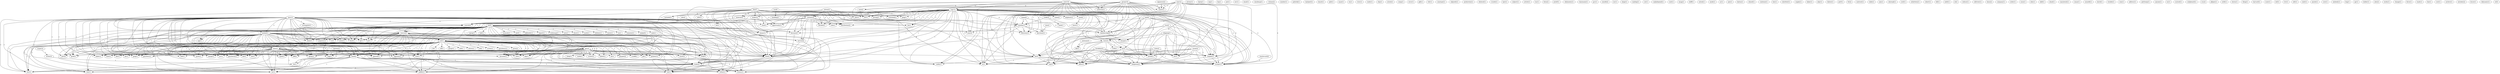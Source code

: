 digraph G {
  disk [ label="disk(7)" ];
  play [ label="play(1)" ];
  included [ label="included(1)" ];
  material [ label="material(3)" ];
  pricing [ label="pricing(1)" ];
  makes [ label="makes(2)" ];
  opportunity [ label="opportunity(1)" ];
  contained [ label="contained(1)" ];
  contains [ label="contains(2)" ];
  code [ label="code(1)" ];
  member [ label="member(7)" ];
  distribution [ label="distribution(2)" ];
  plug [ label="plug(1)" ];
  total [ label="total(1)" ];
  needed [ label="needed(1)" ];
  decided [ label="decided(1)" ];
  contrib [ label="contrib(4)" ];
  become [ label="become(2)" ];
  source [ label="source(4)" ];
  service [ label="service(2)" ];
  means [ label="means(1)" ];
  make [ label="make(2)" ];
  sells [ label="sells(1)" ];
  find [ label="find(4)" ];
  set [ label="set(1)" ];
  lot [ label="lot(1)" ];
  jeremy [ label="jeremy(1)" ];
  fgrep [ label="fgrep(1)" ];
  exp [ label="exp(1)" ];
  faq [ label="faq(1)" ];
  put [ label="put(1)" ];
  xev [ label="xev(1)" ];
  email [ label="email(1)" ];
  xmodmap [ label="xmodmap(1)" ];
  volume [ label="volume(2)" ];
  number [ label="number(1)" ];
  pathchk [ label="pathchk(1)" ];
  taintperl [ label="taintperl(1)" ];
  beach [ label="beach(1)" ];
  split [ label="split(1)" ];
  maze [ label="maze(1)" ];
  sug [ label="sug(2)" ];
  card [ label="card(3)" ];
  value [ label="value(2)" ];
  voice [ label="voice(3)" ];
  fax [ label="fax(3)" ];
  caddy [ label="caddy(1)" ];
  membership [ label="membership(5)" ];
  install [ label="install(1)" ];
  etc [ label="etc(1)" ];
  compile [ label="compile(1)" ];
  st [ label="st(1)" ];
  emphasis [ label="emphasis(1)" ];
  purchase [ label="purchase(1)" ];
  org [ label="org(3)" ];
  telephone [ label="telephone(2)" ];
  year [ label="year(2)" ];
  accepts [ label="accepts(1)" ];
  rm [ label="rm(1)" ];
  virec [ label="virec(1)" ];
  rmdir [ label="rmdir(1)" ];
  ship [ label="ship(1)" ];
  basis [ label="basis(1)" ];
  xclock [ label="xclock(1)" ];
  comp [ label="comp(1)" ];
  error [ label="error(1)" ];
  gdb [ label="gdb(1)" ];
  vdir [ label="vdir(1)" ];
  constype [ label="constype(1)" ];
  xdpyinfo [ label="xdpyinfo(1)" ];
  production [ label="production(1)" ];
  xfontsel [ label="xfontsel(1)" ];
  rcsinfo [ label="rcsinfo(1)" ];
  tput [ label="tput(1)" ];
  subject [ label="subject(1)" ];
  article [ label="article(1)" ];
  tac [ label="tac(1)" ];
  form [ label="form(2)" ];
  printf [ label="printf(1)" ];
  eliminates [ label="eliminates(1)" ];
  basename [ label="basename(1)" ];
  gcc [ label="gcc(1)" ];
  cut [ label="cut(1)" ];
  ref [ label="ref(1)" ];
  gnugo [ label="gnugo(1)" ];
  sed [ label="sed(1)" ];
  return [ label="return(1)" ];
  ld [ label="ld(2)" ];
  screen [ label="screen(1)" ];
  gnuchessr [ label="gnuchessr(1)" ];
  id [ label="id(1)" ];
  gnu [ label="gnu(3)" ];
  sleep [ label="sleep(1)" ];
  ranlib [ label="ranlib(1)" ];
  rcstest [ label="rcstest(1)" ];
  indent [ label="indent(1)" ];
  mt [ label="mt(1)" ];
  gnuplot [ label="gnuplot(2)" ];
  rcsdiff [ label="rcsdiff(1)" ];
  price [ label="price(2)" ];
  printenv [ label="printenv(1)" ];
  time [ label="time(1)" ];
  touch [ label="touch(1)" ];
  date [ label="date(3)" ];
  fold [ label="fold(1)" ];
  nm [ label="nm(1)" ];
  flex [ label="flex(1)" ];
  merge [ label="merge(1)" ];
  dir [ label="dir(1)" ];
  mv [ label="mv(1)" ];
  gnuchessn [ label="gnuchessn(1)" ];
  paste [ label="paste(1)" ];
  mkdir [ label="mkdir(1)" ];
  tee [ label="tee(1)" ];
  rlog [ label="rlog(1)" ];
  gnuchess [ label="gnuchess(1)" ];
  gawk [ label="gawk(1)" ];
  rmt [ label="rmt(1)" ];
  perl [ label="perl(2)" ];
  strip [ label="strip(1)" ];
  ispell [ label="ispell(1)" ];
  diff [ label="diff(2)" ];
  logname [ label="logname(1)" ];
  sum [ label="sum(1)" ];
  egrep [ label="egrep(1)" ];
  head [ label="head(2)" ];
  ginstall [ label="ginstall(1)" ];
  grep [ label="grep(1)" ];
  ph [ label="ph(1)" ];
  size [ label="size(1)" ];
  xchess [ label="xchess(1)" ];
  mkfifo [ label="mkfifo(1)" ];
  dirname [ label="dirname(1)" ];
  dep [ label="dep(1)" ];
  refont [ label="refont(1)" ];
  test [ label="test(1)" ];
  tail [ label="tail(1)" ];
  tar [ label="tar(1)" ];
  xmulib [ label="xmulib(2)" ];
  inc [ label="inc(1)" ];
  xlogo [ label="xlogo(1)" ];
  mailing [ label="mailing(1)" ];
  cat [ label="cat(1)" ];
  shipping [ label="shipping(1)" ];
  makedepend [ label="makedepend(1)" ];
  mail [ label="mail(2)" ];
  xset [ label="xset(1)" ];
  xmag [ label="xmag(1)" ];
  xbiff [ label="xbiff(1)" ];
  cdrom [ label="cdrom(2)" ];
  oclock [ label="oclock(1)" ];
  credit [ label="credit(3)" ];
  bank [ label="bank(1)" ];
  edu [ label="edu(2)" ];
  mode [ label="mode(1)" ];
  ar [ label="ar(1)" ];
  cpio [ label="cpio(1)" ];
  bmtoa [ label="bmtoa(1)" ];
  chmod [ label="chmod(1)" ];
  continue [ label="continue(1)" ];
  box [ label="box(1)" ];
  showfont [ label="showfont(1)" ];
  supply [ label="supply(1)" ];
  name [ label="name(4)" ];
  directory [ label="directory(1)" ];
  linker [ label="linker(1)" ];
  xdpr [ label="xdpr(1)" ];
  failure [ label="failure(1)" ];
  perf [ label="perf(1)" ];
  fwi [ label="fwi(2)" ];
  xsetroot [ label="xsetroot(1)" ];
  table [ label="table(1)" ];
  suite [ label="suite(2)" ];
  office [ label="office(1)" ];
  aim [ label="aim(1)" ];
  showrgb [ label="showrgb(1)" ];
  xwd [ label="xwd(1)" ];
  orderform [ label="orderform(1)" ];
  troll [ label="troll(2)" ];
  ma [ label="ma(3)" ];
  life [ label="life(1)" ];
  robert [ label="robert(1)" ];
  bill [ label="bill(1)" ];
  user [ label="user(10)" ];
  authorize [ label="authorize(1)" ];
  wish [ label="wish(2)" ];
  charge [ label="charge(1)" ];
  renew [ label="renew(1)" ];
  sug [ label="sug(13)" ];
  list [ label="list(1)" ];
  xedit [ label="xedit(1)" ];
  nl [ label="nl(2)" ];
  reduce [ label="reduce(1)" ];
  group [ label="group(10)" ];
  visa [ label="visa(2)" ];
  xditview [ label="xditview(1)" ];
  lxmu [ label="lxmu(2)" ];
  sparc [ label="sparc(1)" ];
  accomplish [ label="accomplish(1)" ];
  cpp [ label="cpp(1)" ];
  compress [ label="compress(1)" ];
  bash [ label="bash(1)" ];
  pr [ label="pr(1)" ];
  cut [ label="cut(1)" ];
  cp [ label="cp(1)" ];
  comm [ label="comm(1)" ];
  bison [ label="bison(1)" ];
  co [ label="co(1)" ];
  company [ label="company(1)" ];
  order [ label="order(1)" ];
  xsun [ label="xsun(1)" ];
  xdm [ label="xdm(1)" ];
  xkill [ label="xkill(1)" ];
  xload [ label="xload(1)" ];
  macintosh [ label="macintosh(1)" ];
  xman [ label="xman(1)" ];
  xcmsdb [ label="xcmsdb(1)" ];
  david [ label="david(1)" ];
  trouble [ label="trouble(1)" ];
  com [ label="com(1)" ];
  address [ label="address(1)" ];
  perfcomp [ label="perfcomp(1)" ];
  anyone [ label="anyone(1)" ];
  iso [ label="iso(1)" ];
  xcutsel [ label="xcutsel(1)" ];
  street [ label="street(2)" ];
  xclipboard [ label="xclipboard(1)" ];
  uva [ label="uva(2)" ];
  plbpex [ label="plbpex(1)" ];
  xrdb [ label="xrdb(1)" ];
  xterm [ label="xterm(1)" ];
  thing [ label="thing(1)" ];
  harvard [ label="harvard(1)" ];
  xcalc [ label="xcalc(1)" ];
  brookline [ label="brookline(3)" ];
  rom [ label="rom(2)" ];
  intl [ label="intl(1)" ];
  sun [ label="sun(12)" ];
  trw [ label="trw(1)" ];
  edit [ label="edit(1)" ];
  xinit [ label="xinit(1)" ];
  puzzle [ label="puzzle(1)" ];
  mb [ label="mb(5)" ];
  xconsole [ label="xconsole(1)" ];
  mit [ label="mit(5)" ];
  mkfontdir [ label="mkfontdir(1)" ];
  export [ label="export(1)" ];
  xstdcmap [ label="xstdcmap(1)" ];
  auto [ label="auto(1)" ];
  xhost [ label="xhost(1)" ];
  xauth [ label="xauth(1)" ];
  xlsfonts [ label="xlsfonts(1)" ];
  startx [ label="startx(1)" ];
  ico [ label="ico(1)" ];
  xcmstest [ label="xcmstest(1)" ];
  xmkmf [ label="xmkmf(1)" ];
  xmh [ label="xmh(1)" ];
  xprop [ label="xprop(1)" ];
  ball [ label="ball(1)" ];
  core [ label="core(1)" ];
  epstein [ label="epstein(2)" ];
  cfa [ label="cfa(1)" ];
  meleedy [ label="meleedy(1)" ];
  bug [ label="bug(1)" ];
  apr [ label="apr(1)" ];
  mastercard [ label="mastercard(2)" ];
  holder [ label="holder(1)" ];
  alex [ label="alex(2)" ];
  works [ label="works(1)" ];
  signature [ label="signature(2)" ];
  beacon [ label="beacon(2)" ];
  change [ label="change(1)" ];
  casper [ label="casper(3)" ];
  writes [ label="writes(3)" ];
  force [ label="force(1)" ];
  reads [ label="reads(1)" ];
  line [ label="line(1)" ];
  cost [ label="cost(1)" ];
  archive [ label="archive(1)" ];
  includes [ label="includes(2)" ];
  newman [ label="newman(3)" ];
  bruce [ label="bruce(1)" ];
  usa [ label="usa(8)" ];
  handling [ label="handling(1)" ];
  bdynamic [ label="bdynamic(1)" ];
  cd [ label="cd(3)" ];
  disk -> play [ label="1" ];
  disk -> included [ label="2" ];
  disk -> material [ label="2" ];
  disk -> pricing [ label="2" ];
  disk -> makes [ label="2" ];
  disk -> opportunity [ label="2" ];
  disk -> contained [ label="1" ];
  disk -> contains [ label="3" ];
  disk -> code [ label="2" ];
  disk -> member [ label="2" ];
  disk -> distribution [ label="1" ];
  disk -> plug [ label="1" ];
  disk -> total [ label="1" ];
  disk -> needed [ label="1" ];
  disk -> decided [ label="2" ];
  disk -> contrib [ label="2" ];
  disk -> become [ label="2" ];
  disk -> source [ label="2" ];
  disk -> service [ label="2" ];
  disk -> means [ label="1" ];
  disk -> make [ label="2" ];
  disk -> sells [ label="1" ];
  disk -> find [ label="2" ];
  disk -> set [ label="1" ];
  disk -> lot [ label="2" ];
  sug -> play [ label="1" ];
  sug -> card [ label="3" ];
  sug -> included [ label="1" ];
  sug -> material [ label="1" ];
  sug -> pricing [ label="1" ];
  sug -> value [ label="1" ];
  sug -> makes [ label="1" ];
  sug -> opportunity [ label="1" ];
  sug -> contained [ label="1" ];
  sug -> contains [ label="2" ];
  sug -> code [ label="1" ];
  sug -> voice [ label="1" ];
  sug -> member [ label="6" ];
  sug -> distribution [ label="1" ];
  sug -> plug [ label="1" ];
  sug -> fax [ label="3" ];
  sug -> total [ label="1" ];
  sug -> caddy [ label="2" ];
  sug -> membership [ label="3" ];
  sug -> decided [ label="1" ];
  sug -> install [ label="1" ];
  sug -> contrib [ label="1" ];
  sug -> become [ label="2" ];
  sug -> source [ label="1" ];
  sug -> etc [ label="1" ];
  sug -> service [ label="2" ];
  sug -> compile [ label="1" ];
  sug -> means [ label="1" ];
  sug -> st [ label="2" ];
  sug -> emphasis [ label="1" ];
  sug -> purchase [ label="1" ];
  sug -> org [ label="3" ];
  sug -> make [ label="1" ];
  sug -> telephone [ label="1" ];
  sug -> year [ label="1" ];
  sug -> accepts [ label="1" ];
  sug -> find [ label="1" ];
  sug -> lot [ label="1" ];
  card -> basis [ label="2" ];
  included -> contrib [ label="1" ];
  material -> distribution [ label="2" ];
  material -> contrib [ label="2" ];
  cut -> ref [ label="1" ];
  cut -> gnugo [ label="1" ];
  cut -> sed [ label="1" ];
  cut -> return [ label="1" ];
  cut -> ld [ label="1" ];
  cut -> screen [ label="1" ];
  cut -> gnuchessr [ label="1" ];
  cut -> id [ label="1" ];
  cut -> gnu [ label="1" ];
  cut -> sleep [ label="1" ];
  cut -> ranlib [ label="1" ];
  cut -> rcstest [ label="1" ];
  cut -> indent [ label="1" ];
  cut -> mt [ label="1" ];
  cut -> gnuplot [ label="1" ];
  cut -> rcsdiff [ label="1" ];
  cut -> price [ label="1" ];
  cut -> printenv [ label="1" ];
  cut -> time [ label="1" ];
  cut -> touch [ label="1" ];
  cut -> date [ label="1" ];
  cut -> fold [ label="1" ];
  cut -> nm [ label="1" ];
  cut -> flex [ label="1" ];
  cut -> merge [ label="1" ];
  cut -> dir [ label="1" ];
  cut -> mv [ label="1" ];
  cut -> gnuchessn [ label="1" ];
  cut -> paste [ label="1" ];
  cut -> mkdir [ label="1" ];
  cut -> tee [ label="1" ];
  cut -> rlog [ label="1" ];
  cut -> gnuchess [ label="1" ];
  cut -> gawk [ label="1" ];
  cut -> rmt [ label="1" ];
  cut -> perl [ label="1" ];
  cut -> strip [ label="1" ];
  cut -> ispell [ label="1" ];
  cut -> diff [ label="1" ];
  cut -> logname [ label="1" ];
  cut -> sum [ label="1" ];
  cut -> egrep [ label="1" ];
  cut -> head [ label="1" ];
  cut -> ginstall [ label="1" ];
  cut -> grep [ label="1" ];
  cut -> make [ label="1" ];
  cut -> ph [ label="1" ];
  cut -> size [ label="1" ];
  cut -> xchess [ label="1" ];
  cut -> mkfifo [ label="1" ];
  cut -> dirname [ label="1" ];
  cut -> dep [ label="1" ];
  cut -> refont [ label="1" ];
  cut -> test [ label="1" ];
  cut -> find [ label="1" ];
  cut -> tail [ label="1" ];
  cut -> tar [ label="1" ];
  shipping -> voice [ label="1" ];
  shipping -> fax [ label="1" ];
  shipping -> install [ label="1" ];
  shipping -> etc [ label="1" ];
  shipping -> compile [ label="1" ];
  shipping -> telephone [ label="1" ];
  shipping -> accepts [ label="1" ];
  makes -> opportunity [ label="1" ];
  makes -> become [ label="1" ];
  makes -> find [ label="1" ];
  mail -> voice [ label="1" ];
  mail -> member [ label="1" ];
  mail -> fax [ label="1" ];
  mail -> membership [ label="1" ];
  mail -> install [ label="1" ];
  mail -> etc [ label="1" ];
  mail -> compile [ label="1" ];
  mail -> accepts [ label="1" ];
  cdrom -> contains [ label="1" ];
  cdrom -> distribution [ label="1" ];
  cdrom -> fax [ label="1" ];
  cdrom -> total [ label="1" ];
  cdrom -> caddy [ label="1" ];
  cdrom -> contrib [ label="1" ];
  cdrom -> means [ label="1" ];
  cdrom -> st [ label="1" ];
  credit -> bank [ label="1" ];
  credit -> member [ label="1" ];
  credit -> membership [ label="1" ];
  edu -> contrib [ label="1" ];
  edu -> source [ label="1" ];
  gnu -> sleep [ label="1" ];
  gnu -> ranlib [ label="1" ];
  gnu -> rcstest [ label="1" ];
  gnu -> indent [ label="1" ];
  gnu -> mt [ label="1" ];
  gnu -> gnuplot [ label="1" ];
  gnu -> rcsdiff [ label="1" ];
  gnu -> printenv [ label="1" ];
  gnu -> fax [ label="1" ];
  gnu -> time [ label="1" ];
  gnu -> touch [ label="1" ];
  gnu -> nm [ label="1" ];
  gnu -> caddy [ label="1" ];
  gnu -> merge [ label="1" ];
  gnu -> mv [ label="1" ];
  gnu -> gnuchessn [ label="1" ];
  gnu -> paste [ label="1" ];
  gnu -> mkdir [ label="1" ];
  gnu -> tee [ label="1" ];
  gnu -> rlog [ label="1" ];
  gnu -> rmt [ label="1" ];
  gnu -> source [ label="1" ];
  gnu -> strip [ label="1" ];
  gnu -> ispell [ label="1" ];
  gnu -> logname [ label="1" ];
  gnu -> st [ label="1" ];
  gnu -> sum [ label="1" ];
  gnu -> head [ label="1" ];
  gnu -> make [ label="1" ];
  gnu -> ph [ label="1" ];
  gnu -> size [ label="1" ];
  gnu -> xchess [ label="1" ];
  gnu -> mkfifo [ label="1" ];
  gnu -> refont [ label="1" ];
  gnu -> test [ label="1" ];
  gnu -> tail [ label="1" ];
  gnu -> tar [ label="1" ];
  name -> member [ label="3" ];
  name -> membership [ label="2" ];
  name -> directory [ label="1" ];
  contains -> code [ label="1" ];
  contains -> member [ label="1" ];
  contains -> distribution [ label="1" ];
  contains -> total [ label="1" ];
  contains -> decided [ label="1" ];
  contains -> contrib [ label="1" ];
  contains -> become [ label="1" ];
  contains -> source [ label="1" ];
  contains -> service [ label="1" ];
  contains -> make [ label="1" ];
  contains -> find [ label="1" ];
  contains -> lot [ label="1" ];
  suite -> install [ label="1" ];
  suite -> etc [ label="1" ];
  suite -> compile [ label="1" ];
  suite -> org [ label="1" ];
  suite -> telephone [ label="1" ];
  suite -> office [ label="1" ];
  suite -> accepts [ label="1" ];
  voice -> fax [ label="1" ];
  voice -> troll [ label="1" ];
  voice -> ma [ label="1" ];
  voice -> org [ label="2" ];
  voice -> telephone [ label="1" ];
  voice -> office [ label="1" ];
  voice -> accepts [ label="1" ];
  voice -> life [ label="1" ];
  member -> membership [ label="3" ];
  member -> become [ label="2" ];
  member -> purchase [ label="1" ];
  member -> find [ label="1" ];
  member -> directory [ label="1" ];
  user -> fax [ label="3" ];
  user -> authorize [ label="1" ];
  user -> wish [ label="3" ];
  user -> caddy [ label="1" ];
  user -> membership [ label="2" ];
  user -> ma [ label="1" ];
  user -> install [ label="2" ];
  user -> etc [ label="2" ];
  user -> charge [ label="1" ];
  user -> compile [ label="2" ];
  user -> st [ label="1" ];
  user -> renew [ label="1" ];
  user -> org [ label="1" ];
  user -> sug [ label="1" ];
  user -> telephone [ label="2" ];
  user -> office [ label="1" ];
  user -> accepts [ label="2" ];
  user -> find [ label="1" ];
  user -> list [ label="1" ];
  user -> directory [ label="1" ];
  group -> fax [ label="3" ];
  group -> authorize [ label="1" ];
  group -> wish [ label="3" ];
  group -> caddy [ label="1" ];
  group -> membership [ label="2" ];
  group -> ma [ label="1" ];
  group -> install [ label="2" ];
  group -> etc [ label="2" ];
  group -> charge [ label="1" ];
  group -> compile [ label="2" ];
  group -> st [ label="1" ];
  group -> renew [ label="1" ];
  group -> org [ label="1" ];
  group -> sug [ label="1" ];
  group -> telephone [ label="2" ];
  group -> office [ label="1" ];
  group -> accepts [ label="2" ];
  group -> find [ label="1" ];
  group -> list [ label="1" ];
  group -> directory [ label="1" ];
  visa -> fax [ label="1" ];
  visa -> membership [ label="1" ];
  visa -> install [ label="1" ];
  visa -> etc [ label="1" ];
  visa -> compile [ label="1" ];
  visa -> accepts [ label="1" ];
  sparc -> printenv [ label="1" ];
  sparc -> total [ label="1" ];
  sparc -> needed [ label="2" ];
  sparc -> time [ label="1" ];
  sparc -> touch [ label="1" ];
  sparc -> date [ label="1" ];
  sparc -> fold [ label="1" ];
  sparc -> nm [ label="1" ];
  sparc -> flex [ label="1" ];
  sparc -> merge [ label="1" ];
  sparc -> dir [ label="1" ];
  sparc -> mv [ label="1" ];
  sparc -> accomplish [ label="1" ];
  sparc -> gnuchessn [ label="1" ];
  sparc -> paste [ label="1" ];
  sparc -> mkdir [ label="1" ];
  sparc -> tee [ label="1" ];
  sparc -> contrib [ label="1" ];
  sparc -> cpp [ label="1" ];
  sparc -> rlog [ label="1" ];
  sparc -> gnuchess [ label="1" ];
  sparc -> gawk [ label="1" ];
  sparc -> rmt [ label="1" ];
  sparc -> perl [ label="1" ];
  sparc -> strip [ label="1" ];
  sparc -> ispell [ label="1" ];
  sparc -> means [ label="1" ];
  sparc -> diff [ label="1" ];
  sparc -> logname [ label="1" ];
  sparc -> sum [ label="1" ];
  sparc -> compress [ label="1" ];
  sparc -> egrep [ label="1" ];
  sparc -> head [ label="1" ];
  sparc -> ginstall [ label="1" ];
  sparc -> grep [ label="1" ];
  sparc -> bash [ label="1" ];
  sparc -> make [ label="1" ];
  sparc -> ph [ label="1" ];
  sparc -> size [ label="1" ];
  sparc -> pr [ label="1" ];
  sparc -> xchess [ label="1" ];
  sparc -> cut [ label="1" ];
  sparc -> mkfifo [ label="1" ];
  sparc -> dirname [ label="1" ];
  sparc -> cp [ label="1" ];
  sparc -> comm [ label="1" ];
  sparc -> dep [ label="1" ];
  sparc -> refont [ label="1" ];
  sparc -> bison [ label="1" ];
  sparc -> test [ label="1" ];
  sparc -> co [ label="1" ];
  sparc -> find [ label="1" ];
  sparc -> tail [ label="1" ];
  sparc -> tar [ label="1" ];
  sparc -> set [ label="1" ];
  fax -> caddy [ label="1" ];
  fax -> st [ label="1" ];
  fax -> org [ label="1" ];
  fax -> telephone [ label="1" ];
  fax -> office [ label="1" ];
  fax -> accepts [ label="1" ];
  needed -> time [ label="1" ];
  needed -> touch [ label="1" ];
  needed -> date [ label="1" ];
  needed -> fold [ label="1" ];
  needed -> nm [ label="1" ];
  needed -> flex [ label="1" ];
  needed -> merge [ label="1" ];
  needed -> dir [ label="1" ];
  needed -> mv [ label="1" ];
  needed -> gnuchessn [ label="1" ];
  needed -> paste [ label="1" ];
  needed -> mkdir [ label="1" ];
  needed -> tee [ label="1" ];
  needed -> cpp [ label="1" ];
  needed -> rlog [ label="1" ];
  needed -> gnuchess [ label="1" ];
  needed -> gawk [ label="1" ];
  needed -> rmt [ label="1" ];
  needed -> perl [ label="1" ];
  needed -> strip [ label="1" ];
  needed -> ispell [ label="1" ];
  needed -> diff [ label="1" ];
  needed -> logname [ label="1" ];
  needed -> sum [ label="1" ];
  needed -> compress [ label="1" ];
  needed -> egrep [ label="1" ];
  needed -> head [ label="1" ];
  needed -> ginstall [ label="1" ];
  needed -> grep [ label="1" ];
  needed -> bash [ label="1" ];
  needed -> make [ label="1" ];
  needed -> ph [ label="1" ];
  needed -> size [ label="1" ];
  needed -> pr [ label="1" ];
  needed -> xchess [ label="1" ];
  needed -> cut [ label="1" ];
  needed -> mkfifo [ label="1" ];
  needed -> dirname [ label="1" ];
  needed -> cp [ label="1" ];
  needed -> comm [ label="1" ];
  needed -> dep [ label="1" ];
  needed -> refont [ label="1" ];
  needed -> bison [ label="1" ];
  needed -> test [ label="1" ];
  needed -> co [ label="1" ];
  needed -> find [ label="1" ];
  needed -> tail [ label="1" ];
  needed -> tar [ label="1" ];
  wish -> find [ label="1" ];
  wish -> list [ label="1" ];
  wish -> directory [ label="1" ];
  date -> fold [ label="1" ];
  date -> nm [ label="1" ];
  date -> flex [ label="1" ];
  date -> merge [ label="1" ];
  date -> dir [ label="1" ];
  date -> mv [ label="1" ];
  date -> gnuchessn [ label="1" ];
  date -> paste [ label="1" ];
  date -> mkdir [ label="1" ];
  date -> tee [ label="1" ];
  date -> contrib [ label="1" ];
  date -> rlog [ label="1" ];
  date -> gnuchess [ label="1" ];
  date -> gawk [ label="1" ];
  date -> rmt [ label="1" ];
  date -> perl [ label="1" ];
  date -> strip [ label="1" ];
  date -> ispell [ label="1" ];
  date -> diff [ label="1" ];
  date -> logname [ label="1" ];
  date -> sum [ label="1" ];
  date -> egrep [ label="1" ];
  date -> head [ label="1" ];
  date -> ginstall [ label="1" ];
  date -> grep [ label="1" ];
  date -> make [ label="1" ];
  date -> ph [ label="1" ];
  date -> size [ label="1" ];
  date -> xchess [ label="1" ];
  date -> mkfifo [ label="1" ];
  date -> dirname [ label="1" ];
  date -> dep [ label="1" ];
  date -> refont [ label="1" ];
  date -> test [ label="1" ];
  date -> find [ label="1" ];
  date -> tail [ label="1" ];
  date -> tar [ label="1" ];
  street -> install [ label="1" ];
  street -> etc [ label="1" ];
  street -> compile [ label="1" ];
  street -> org [ label="1" ];
  street -> telephone [ label="1" ];
  street -> office [ label="1" ];
  street -> accepts [ label="1" ];
  membership -> charge [ label="1" ];
  brookline -> install [ label="1" ];
  brookline -> etc [ label="1" ];
  brookline -> compile [ label="1" ];
  brookline -> st [ label="1" ];
  brookline -> org [ label="1" ];
  brookline -> telephone [ label="1" ];
  brookline -> office [ label="1" ];
  brookline -> accepts [ label="1" ];
  rom -> purchase [ label="1" ];
  ma -> install [ label="1" ];
  ma -> etc [ label="1" ];
  ma -> compile [ label="1" ];
  ma -> st [ label="1" ];
  ma -> org [ label="1" ];
  ma -> telephone [ label="1" ];
  ma -> office [ label="1" ];
  ma -> accepts [ label="1" ];
  sun -> install [ label="2" ];
  sun -> etc [ label="2" ];
  sun -> charge [ label="1" ];
  sun -> compile [ label="2" ];
  sun -> st [ label="1" ];
  sun -> renew [ label="1" ];
  sun -> org [ label="1" ];
  sun -> sug [ label="1" ];
  sun -> telephone [ label="2" ];
  sun -> year [ label="2" ];
  sun -> office [ label="1" ];
  sun -> accepts [ label="2" ];
  sun -> find [ label="1" ];
  sun -> list [ label="1" ];
  sun -> directory [ label="1" ];
  contrib -> source [ label="1" ];
  mb -> cpp [ label="1" ];
  mb -> rlog [ label="1" ];
  mb -> gnuchess [ label="1" ];
  mb -> gawk [ label="1" ];
  mb -> rmt [ label="1" ];
  mb -> perl [ label="1" ];
  mb -> source [ label="2" ];
  mb -> strip [ label="1" ];
  mb -> ispell [ label="1" ];
  mb -> means [ label="2" ];
  mb -> diff [ label="1" ];
  mb -> logname [ label="1" ];
  mb -> sum [ label="1" ];
  mb -> xconsole [ label="1" ];
  mb -> compress [ label="1" ];
  mb -> mit [ label="1" ];
  mb -> egrep [ label="1" ];
  mb -> mkfontdir [ label="1" ];
  mb -> export [ label="1" ];
  mb -> head [ label="1" ];
  mb -> ginstall [ label="1" ];
  mb -> grep [ label="1" ];
  mb -> bash [ label="1" ];
  mb -> xstdcmap [ label="1" ];
  mb -> auto [ label="1" ];
  mb -> xhost [ label="1" ];
  mb -> xauth [ label="1" ];
  mb -> make [ label="1" ];
  mb -> ph [ label="1" ];
  mb -> size [ label="1" ];
  mb -> pr [ label="1" ];
  mb -> xchess [ label="1" ];
  mb -> cut [ label="1" ];
  mb -> xlsfonts [ label="1" ];
  mb -> mkfifo [ label="1" ];
  mb -> startx [ label="1" ];
  mb -> dirname [ label="1" ];
  mb -> cp [ label="1" ];
  mb -> comm [ label="1" ];
  mb -> ico [ label="1" ];
  mb -> xcmstest [ label="1" ];
  mb -> xmkmf [ label="1" ];
  mb -> dep [ label="1" ];
  mb -> xmh [ label="1" ];
  mb -> refont [ label="1" ];
  mb -> year [ label="2" ];
  mb -> bison [ label="1" ];
  mb -> test [ label="1" ];
  mb -> xprop [ label="1" ];
  mb -> ball [ label="1" ];
  mb -> co [ label="1" ];
  mb -> find [ label="1" ];
  mb -> tail [ label="1" ];
  mb -> tar [ label="1" ];
  become -> find [ label="1" ];
  epstein -> head [ label="1" ];
  epstein -> cfa [ label="1" ];
  source -> service [ label="1" ];
  source -> strip [ label="1" ];
  source -> ispell [ label="1" ];
  source -> diff [ label="1" ];
  source -> logname [ label="1" ];
  source -> sum [ label="1" ];
  source -> compress [ label="1" ];
  source -> egrep [ label="1" ];
  source -> head [ label="1" ];
  source -> ginstall [ label="1" ];
  source -> grep [ label="1" ];
  source -> bash [ label="1" ];
  source -> make [ label="2" ];
  source -> ph [ label="1" ];
  source -> size [ label="1" ];
  source -> pr [ label="1" ];
  source -> xchess [ label="1" ];
  source -> cut [ label="1" ];
  source -> mkfifo [ label="1" ];
  source -> dirname [ label="1" ];
  source -> cp [ label="1" ];
  source -> comm [ label="1" ];
  source -> dep [ label="1" ];
  source -> refont [ label="1" ];
  source -> bison [ label="1" ];
  source -> test [ label="1" ];
  source -> co [ label="1" ];
  source -> find [ label="2" ];
  source -> tail [ label="1" ];
  source -> tar [ label="1" ];
  service -> make [ label="1" ];
  service -> find [ label="1" ];
  compile -> telephone [ label="1" ];
  compile -> accepts [ label="1" ];
  mastercard -> accepts [ label="1" ];
  signature -> renew [ label="1" ];
  head -> make [ label="1" ];
  head -> size [ label="1" ];
  head -> xchess [ label="1" ];
  head -> mkfifo [ label="1" ];
  head -> refont [ label="1" ];
  head -> test [ label="1" ];
  head -> tail [ label="1" ];
  head -> tar [ label="1" ];
  head -> cfa [ label="1" ];
  beacon -> telephone [ label="1" ];
  beacon -> office [ label="1" ];
  beacon -> accepts [ label="1" ];
  sug -> make [ label="1" ];
  sug -> telephone [ label="1" ];
  sug -> year [ label="1" ];
  sug -> accepts [ label="1" ];
  sug -> find [ label="1" ];
  sug -> lot [ label="1" ];
  casper -> writes [ label="1" ];
  make -> size [ label="1" ];
  make -> xchess [ label="1" ];
  make -> mkfifo [ label="1" ];
  make -> refont [ label="1" ];
  make -> test [ label="1" ];
  make -> tail [ label="1" ];
  make -> tar [ label="1" ];
  cut -> mkfifo [ label="1" ];
  cut -> dirname [ label="1" ];
  cut -> dep [ label="1" ];
  cut -> refont [ label="1" ];
  cut -> test [ label="1" ];
  cut -> find [ label="1" ];
  cut -> tail [ label="1" ];
  cut -> tar [ label="1" ];
  newman -> life [ label="2" ];
  writes -> cfa [ label="1" ];
  usa -> find [ label="1" ];
  usa -> list [ label="1" ];
  usa -> handling [ label="1" ];
  find -> tail [ label="2" ];
  find -> tar [ label="2" ];
}
